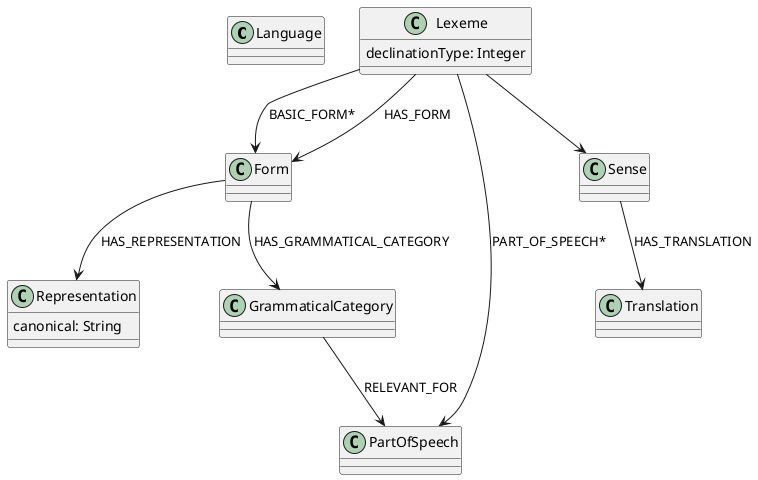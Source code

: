 @startuml

class Language {
}

class Representation {
  canonical: String
}

class Form {
}

class GrammaticalCategory {
}

class Lexeme {
  declinationType: Integer
}

class PartOfSpeech {
}

class Sense {
}

class Translation {
}

Form --> Representation: HAS_REPRESENTATION
Form --> GrammaticalCategory: HAS_GRAMMATICAL_CATEGORY
Lexeme --> Form: BASIC_FORM*
Lexeme --> PartOfSpeech: PART_OF_SPEECH*
Lexeme --> Form: HAS_FORM
GrammaticalCategory --> PartOfSpeech: RELEVANT_FOR
Lexeme --> Sense
Sense --> Translation: HAS_TRANSLATION

@enduml